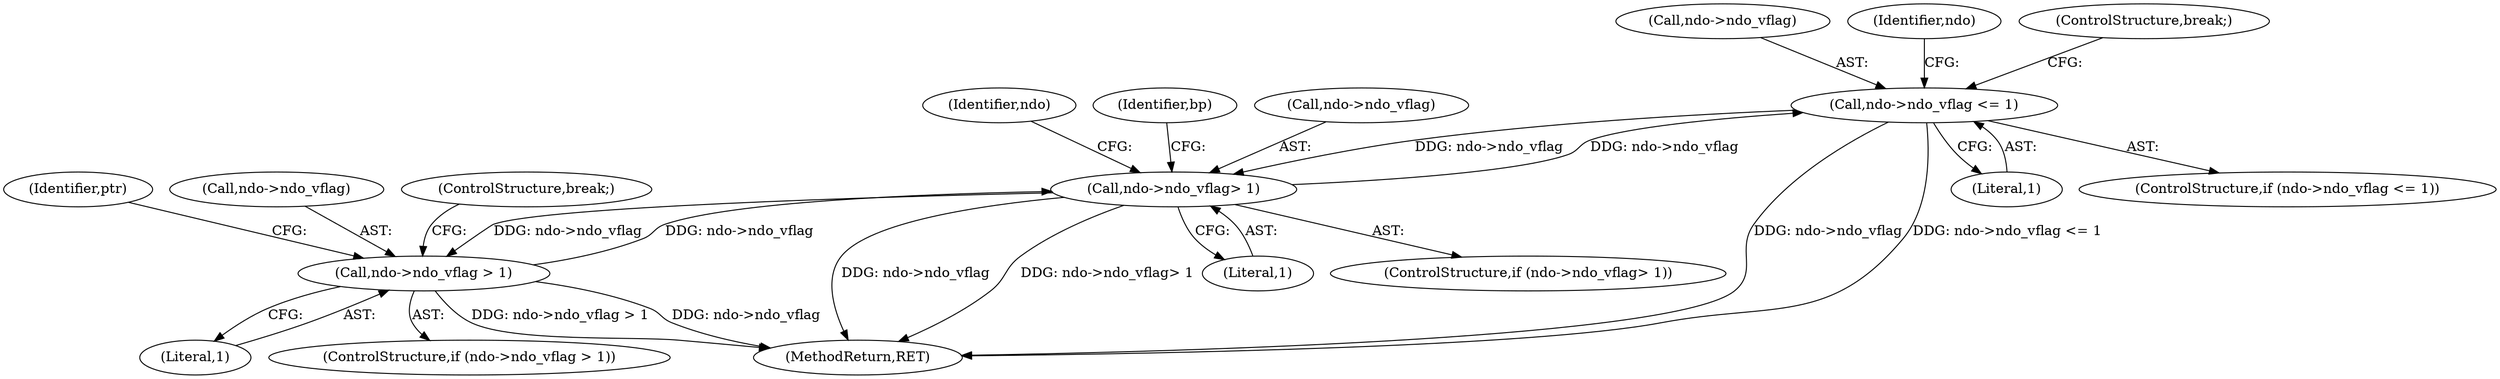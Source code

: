 digraph "0_tcpdump_6fca58f5f9c96749a575f52e20598ad43f5bdf30@pointer" {
"1000505" [label="(Call,ndo->ndo_vflag <= 1)"];
"1000517" [label="(Call,ndo->ndo_vflag> 1)"];
"1000505" [label="(Call,ndo->ndo_vflag <= 1)"];
"1000461" [label="(Call,ndo->ndo_vflag > 1)"];
"1000506" [label="(Call,ndo->ndo_vflag)"];
"1000469" [label="(Identifier,ptr)"];
"1000465" [label="(Literal,1)"];
"1000462" [label="(Call,ndo->ndo_vflag)"];
"1001547" [label="(MethodReturn,RET)"];
"1000523" [label="(Identifier,ndo)"];
"1000511" [label="(Identifier,ndo)"];
"1000461" [label="(Call,ndo->ndo_vflag > 1)"];
"1000521" [label="(Literal,1)"];
"1000509" [label="(Literal,1)"];
"1000528" [label="(Identifier,bp)"];
"1000502" [label="(ControlStructure,break;)"];
"1000517" [label="(Call,ndo->ndo_vflag> 1)"];
"1000516" [label="(ControlStructure,if (ndo->ndo_vflag> 1))"];
"1000504" [label="(ControlStructure,if (ndo->ndo_vflag <= 1))"];
"1000518" [label="(Call,ndo->ndo_vflag)"];
"1000515" [label="(ControlStructure,break;)"];
"1000460" [label="(ControlStructure,if (ndo->ndo_vflag > 1))"];
"1000505" [label="(Call,ndo->ndo_vflag <= 1)"];
"1000505" -> "1000504"  [label="AST: "];
"1000505" -> "1000509"  [label="CFG: "];
"1000506" -> "1000505"  [label="AST: "];
"1000509" -> "1000505"  [label="AST: "];
"1000511" -> "1000505"  [label="CFG: "];
"1000515" -> "1000505"  [label="CFG: "];
"1000505" -> "1001547"  [label="DDG: ndo->ndo_vflag"];
"1000505" -> "1001547"  [label="DDG: ndo->ndo_vflag <= 1"];
"1000517" -> "1000505"  [label="DDG: ndo->ndo_vflag"];
"1000505" -> "1000517"  [label="DDG: ndo->ndo_vflag"];
"1000517" -> "1000516"  [label="AST: "];
"1000517" -> "1000521"  [label="CFG: "];
"1000518" -> "1000517"  [label="AST: "];
"1000521" -> "1000517"  [label="AST: "];
"1000523" -> "1000517"  [label="CFG: "];
"1000528" -> "1000517"  [label="CFG: "];
"1000517" -> "1001547"  [label="DDG: ndo->ndo_vflag"];
"1000517" -> "1001547"  [label="DDG: ndo->ndo_vflag> 1"];
"1000517" -> "1000461"  [label="DDG: ndo->ndo_vflag"];
"1000461" -> "1000517"  [label="DDG: ndo->ndo_vflag"];
"1000461" -> "1000460"  [label="AST: "];
"1000461" -> "1000465"  [label="CFG: "];
"1000462" -> "1000461"  [label="AST: "];
"1000465" -> "1000461"  [label="AST: "];
"1000469" -> "1000461"  [label="CFG: "];
"1000502" -> "1000461"  [label="CFG: "];
"1000461" -> "1001547"  [label="DDG: ndo->ndo_vflag > 1"];
"1000461" -> "1001547"  [label="DDG: ndo->ndo_vflag"];
}
